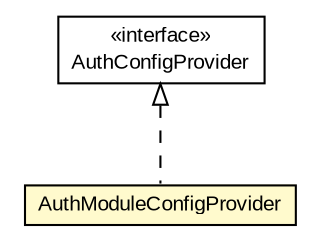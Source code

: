 #!/usr/local/bin/dot
#
# Class diagram 
# Generated by UMLGraph version R5_6-24-gf6e263 (http://www.umlgraph.org/)
#

digraph G {
	edge [fontname="arial",fontsize=10,labelfontname="arial",labelfontsize=10];
	node [fontname="arial",fontsize=10,shape=plaintext];
	nodesep=0.25;
	ranksep=0.5;
	// net.trajano.auth.AuthModuleConfigProvider
	c16 [label=<<table title="net.trajano.auth.AuthModuleConfigProvider" border="0" cellborder="1" cellspacing="0" cellpadding="2" port="p" bgcolor="lemonChiffon" href="./AuthModuleConfigProvider.html">
		<tr><td><table border="0" cellspacing="0" cellpadding="1">
<tr><td align="center" balign="center"> AuthModuleConfigProvider </td></tr>
		</table></td></tr>
		</table>>, URL="./AuthModuleConfigProvider.html", fontname="arial", fontcolor="black", fontsize=10.0];
	//net.trajano.auth.AuthModuleConfigProvider implements javax.security.auth.message.config.AuthConfigProvider
	c17:p -> c16:p [dir=back,arrowtail=empty,style=dashed];
	// javax.security.auth.message.config.AuthConfigProvider
	c17 [label=<<table title="javax.security.auth.message.config.AuthConfigProvider" border="0" cellborder="1" cellspacing="0" cellpadding="2" port="p" href="http://java.sun.com/j2se/1.4.2/docs/api/javax/security/auth/message/config/AuthConfigProvider.html">
		<tr><td><table border="0" cellspacing="0" cellpadding="1">
<tr><td align="center" balign="center"> &#171;interface&#187; </td></tr>
<tr><td align="center" balign="center"> AuthConfigProvider </td></tr>
		</table></td></tr>
		</table>>, URL="http://java.sun.com/j2se/1.4.2/docs/api/javax/security/auth/message/config/AuthConfigProvider.html", fontname="arial", fontcolor="black", fontsize=10.0];
}

